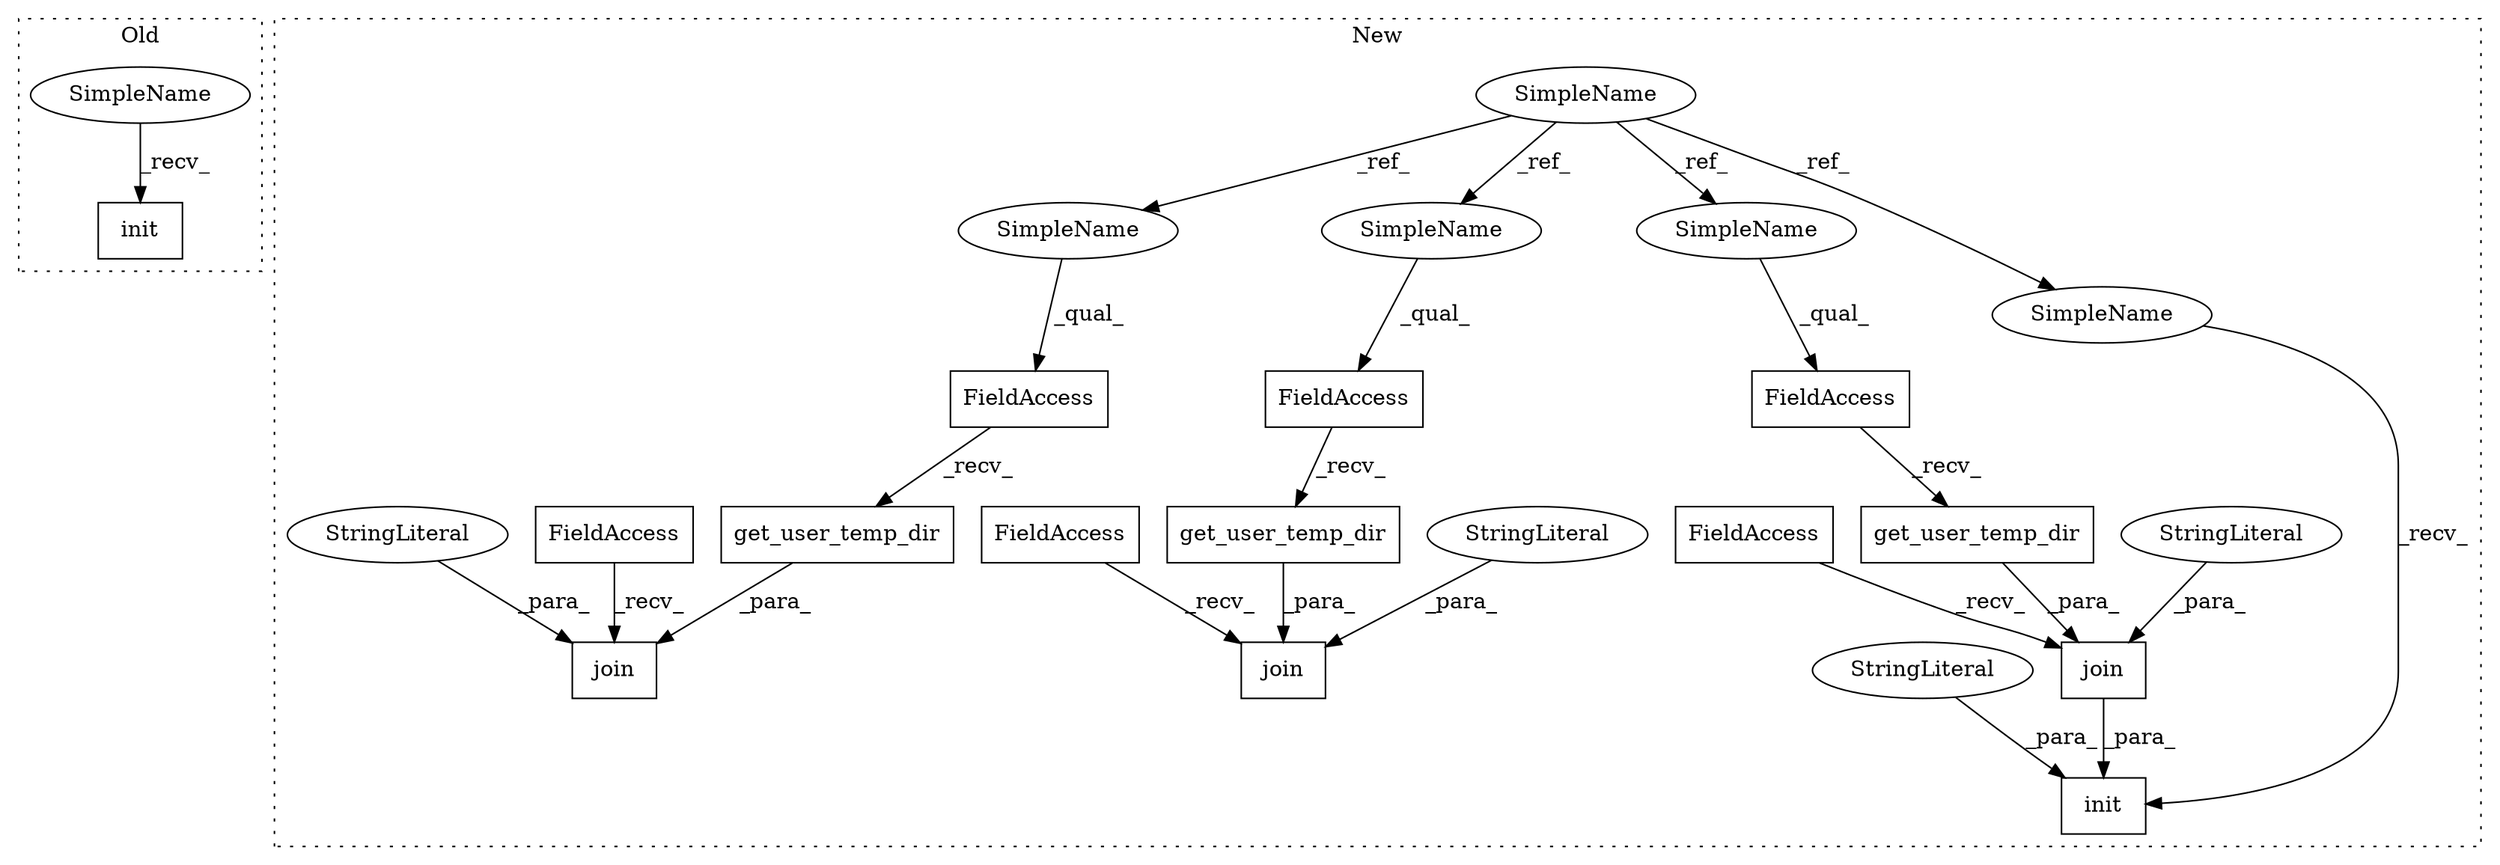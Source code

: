 digraph G {
subgraph cluster0 {
1 [label="init" a="32" s="818,863" l="5,1" shape="box"];
24 [label="SimpleName" a="42" s="814" l="3" shape="ellipse"];
label = "Old";
style="dotted";
}
subgraph cluster1 {
2 [label="join" a="32" s="378,431" l="5,1" shape="box"];
3 [label="init" a="32" s="348,432" l="5,1" shape="box"];
4 [label="SimpleName" a="42" s="271" l="3" shape="ellipse"];
5 [label="FieldAccess" a="22" s="965" l="9" shape="box"];
6 [label="FieldAccess" a="22" s="383" l="9" shape="box"];
7 [label="FieldAccess" a="22" s="370" l="7" shape="box"];
8 [label="FieldAccess" a="22" s="677" l="9" shape="box"];
9 [label="get_user_temp_dir" a="32" s="975" l="19" shape="box"];
10 [label="join" a="32" s="960,1013" l="5,1" shape="box"];
11 [label="FieldAccess" a="22" s="952" l="7" shape="box"];
12 [label="get_user_temp_dir" a="32" s="393" l="19" shape="box"];
13 [label="StringLiteral" a="45" s="995" l="18" shape="ellipse"];
14 [label="StringLiteral" a="45" s="353" l="16" shape="ellipse"];
15 [label="StringLiteral" a="45" s="413" l="18" shape="ellipse"];
16 [label="get_user_temp_dir" a="32" s="687" l="19" shape="box"];
17 [label="join" a="32" s="672,725" l="5,1" shape="box"];
18 [label="FieldAccess" a="22" s="664" l="7" shape="box"];
19 [label="StringLiteral" a="45" s="707" l="18" shape="ellipse"];
20 [label="SimpleName" a="42" s="677" l="3" shape="ellipse"];
21 [label="SimpleName" a="42" s="383" l="3" shape="ellipse"];
22 [label="SimpleName" a="42" s="965" l="3" shape="ellipse"];
23 [label="SimpleName" a="42" s="344" l="3" shape="ellipse"];
label = "New";
style="dotted";
}
2 -> 3 [label="_para_"];
4 -> 21 [label="_ref_"];
4 -> 22 [label="_ref_"];
4 -> 23 [label="_ref_"];
4 -> 20 [label="_ref_"];
5 -> 9 [label="_recv_"];
6 -> 12 [label="_recv_"];
7 -> 2 [label="_recv_"];
8 -> 16 [label="_recv_"];
9 -> 10 [label="_para_"];
11 -> 10 [label="_recv_"];
12 -> 2 [label="_para_"];
13 -> 10 [label="_para_"];
14 -> 3 [label="_para_"];
15 -> 2 [label="_para_"];
16 -> 17 [label="_para_"];
18 -> 17 [label="_recv_"];
19 -> 17 [label="_para_"];
20 -> 8 [label="_qual_"];
21 -> 6 [label="_qual_"];
22 -> 5 [label="_qual_"];
23 -> 3 [label="_recv_"];
24 -> 1 [label="_recv_"];
}